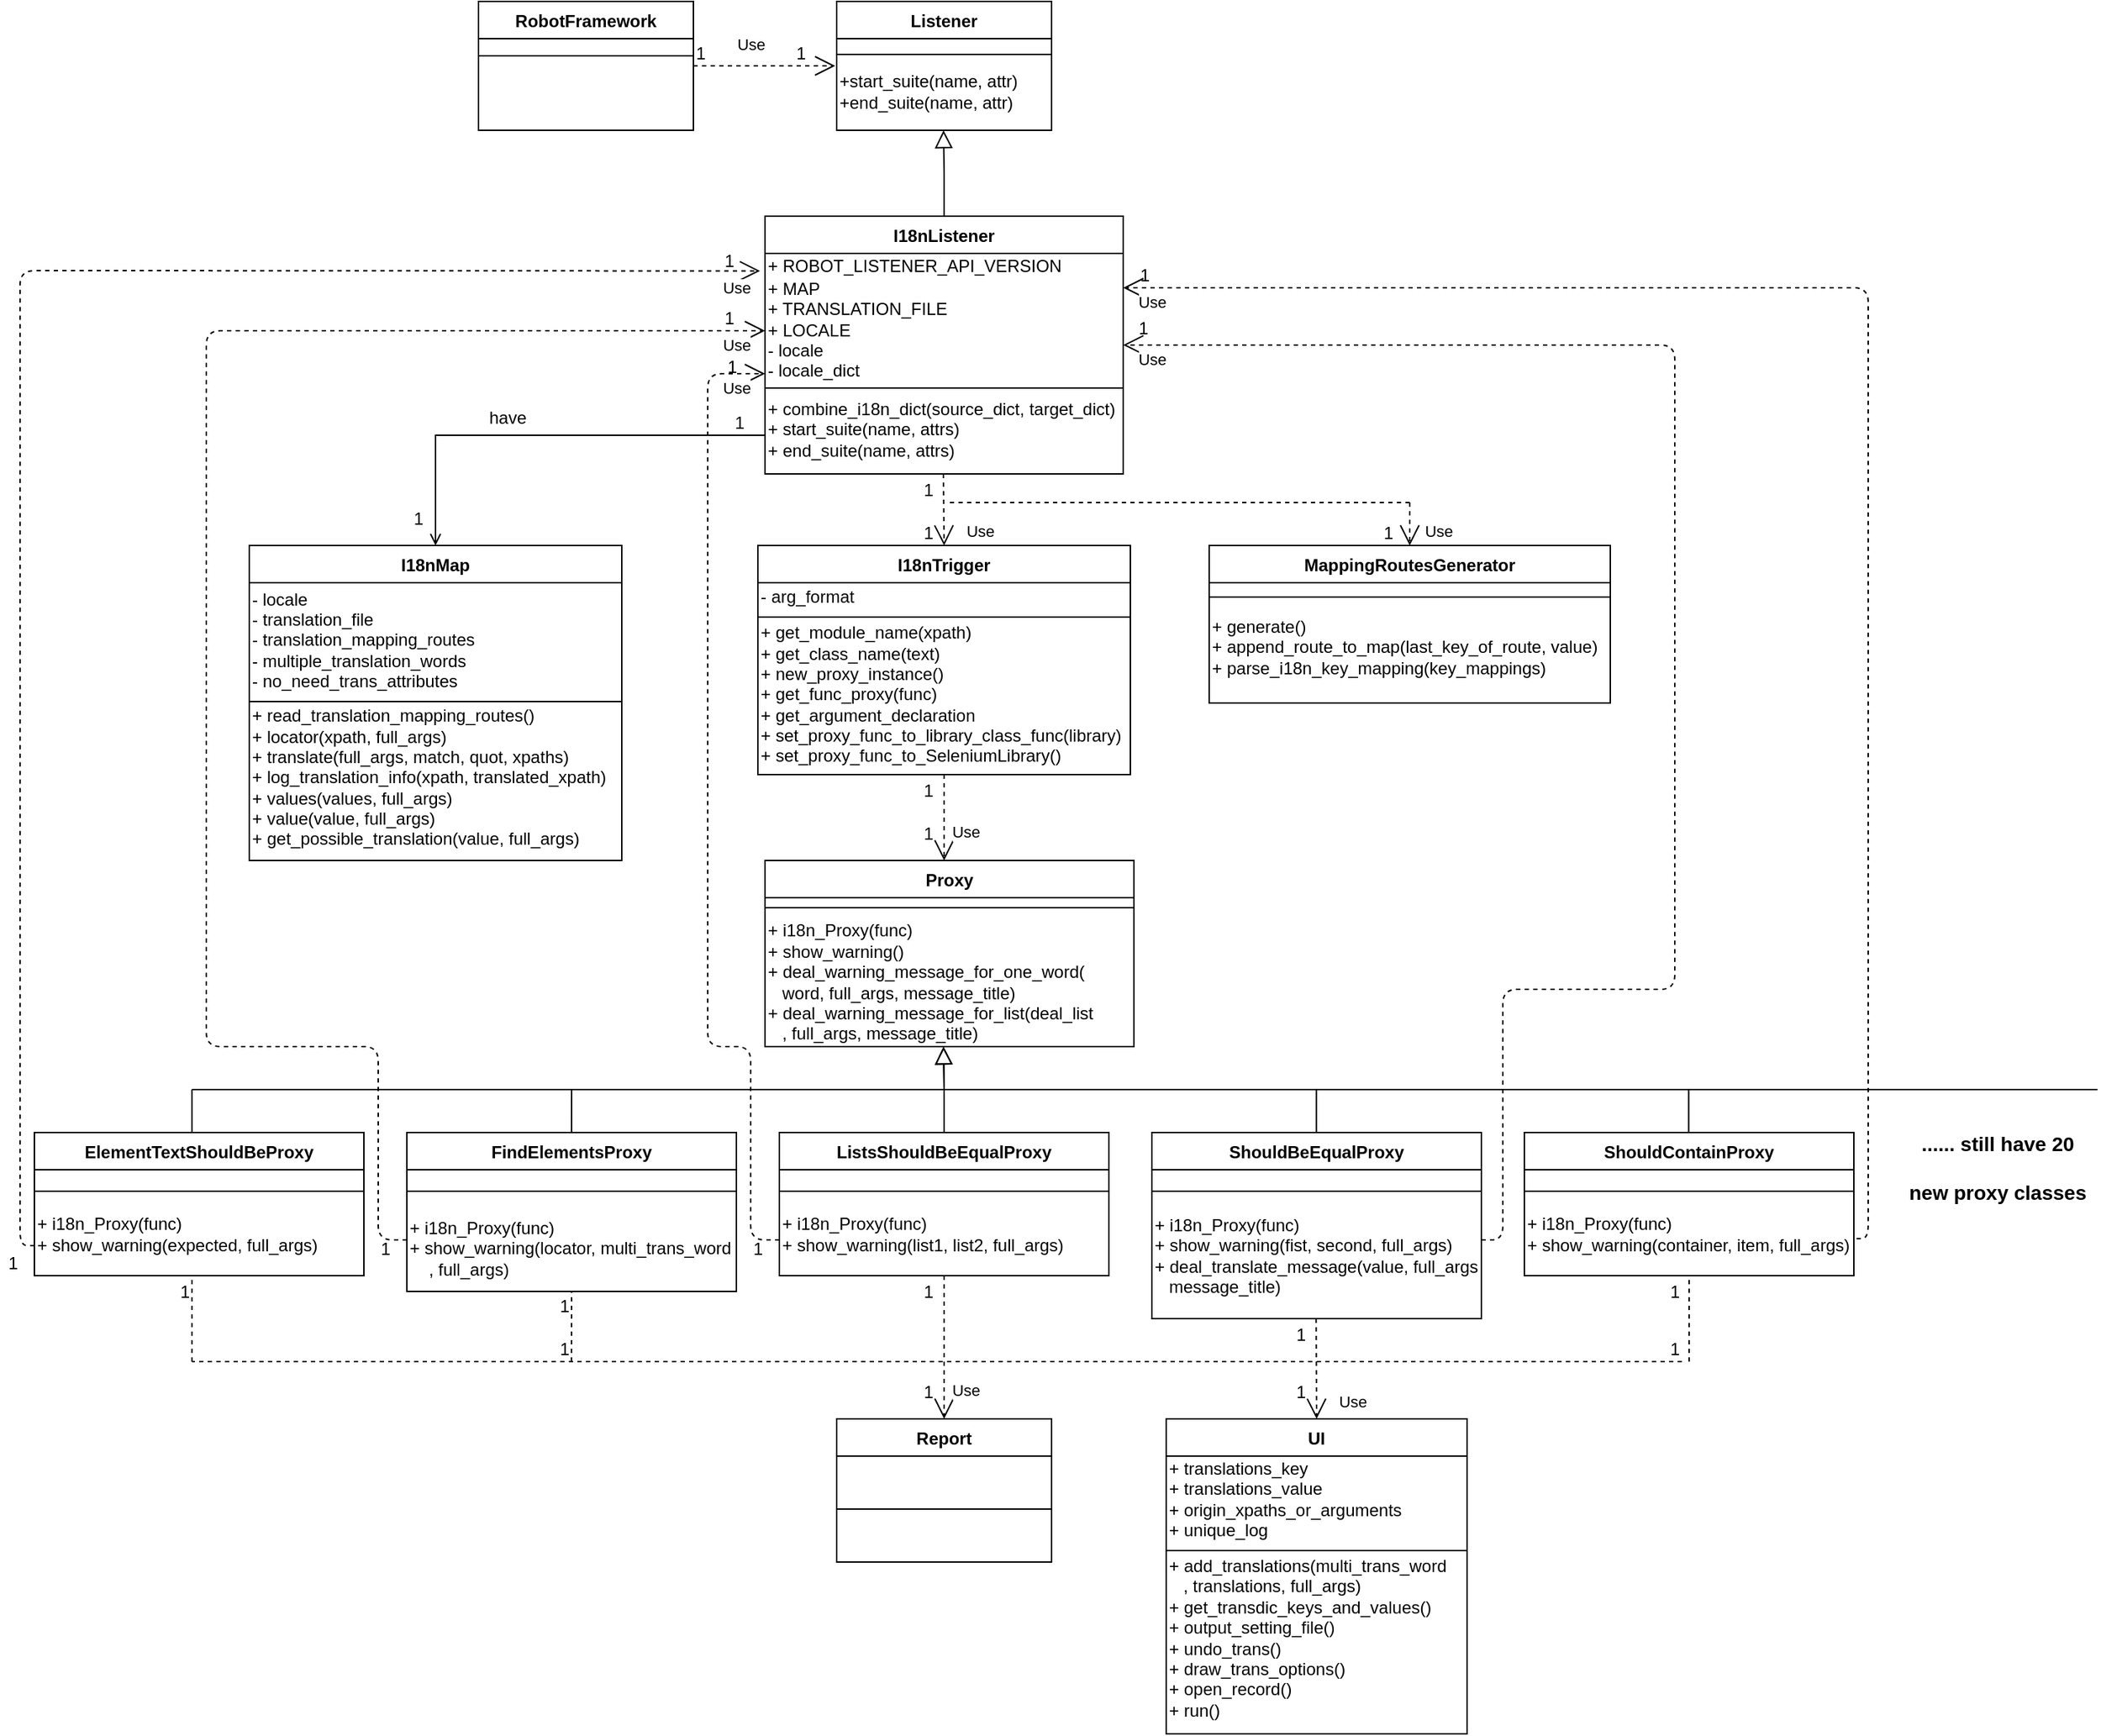 <mxfile version="14.7.3" type="device" pages="3"><diagram id="C5RBs43oDa-KdzZeNtuy" name="i18n class diagram"><mxGraphModel dx="3289" dy="866" grid="1" gridSize="10" guides="1" tooltips="1" connect="1" arrows="1" fold="1" page="1" pageScale="1" pageWidth="827" pageHeight="1169" math="0" shadow="0"><root><mxCell id="WIyWlLk6GJQsqaUBKTNV-0"/><mxCell id="WIyWlLk6GJQsqaUBKTNV-1" parent="WIyWlLk6GJQsqaUBKTNV-0"/><mxCell id="p5YZKiS6RbwMvjqxwJxX-15" value="I18nListener" style="swimlane;fontStyle=1;align=center;verticalAlign=top;childLayout=stackLayout;horizontal=1;startSize=26;horizontalStack=0;resizeParent=1;resizeLast=0;collapsible=1;marginBottom=0;rounded=0;shadow=0;strokeWidth=1;" parent="WIyWlLk6GJQsqaUBKTNV-1" vertex="1"><mxGeometry x="-430" y="460" width="250" height="180" as="geometry"><mxRectangle x="230" y="140" width="160" height="26" as="alternateBounds"/></mxGeometry></mxCell><mxCell id="e-1wvLQNL2dRGAAzQsqR-20" value="+ ROBOT_LISTENER_API_VERSION&lt;font color=&quot;#9cdcfe&quot; face=&quot;consolas, courier new, monospace&quot;&gt;&lt;span style=&quot;font-size: 14px ; background-color: rgb(30 , 30 , 30)&quot;&gt;&lt;br&gt;&lt;/span&gt;&lt;/font&gt;+ MAP&lt;br&gt;+ TRANSLATION_FILE&lt;br&gt;+ LOCALE&lt;br&gt;- locale&lt;br&gt;- locale_dict" style="text;html=1;align=left;verticalAlign=middle;resizable=0;points=[];autosize=1;strokeColor=none;" vertex="1" parent="p5YZKiS6RbwMvjqxwJxX-15"><mxGeometry y="26" width="250" height="90" as="geometry"/></mxCell><mxCell id="p5YZKiS6RbwMvjqxwJxX-16" value="" style="line;html=1;strokeWidth=1;align=left;verticalAlign=middle;spacingTop=-1;spacingLeft=3;spacingRight=3;rotatable=0;labelPosition=right;points=[];portConstraint=eastwest;" parent="p5YZKiS6RbwMvjqxwJxX-15" vertex="1"><mxGeometry y="116" width="250" height="8" as="geometry"/></mxCell><mxCell id="e-1wvLQNL2dRGAAzQsqR-18" value="+ combine_i18n_dict(source_dict, target_dict)&lt;br&gt;+ start_suite(name, attrs)&lt;br&gt;+ end_suite(name, attrs)" style="text;html=1;align=left;verticalAlign=middle;resizable=0;points=[];autosize=1;strokeColor=none;" vertex="1" parent="p5YZKiS6RbwMvjqxwJxX-15"><mxGeometry y="124" width="250" height="50" as="geometry"/></mxCell><mxCell id="e-1wvLQNL2dRGAAzQsqR-30" value="FindElementsProxy" style="swimlane;fontStyle=1;align=center;verticalAlign=top;childLayout=stackLayout;horizontal=1;startSize=26;horizontalStack=0;resizeParent=1;resizeLast=0;collapsible=1;marginBottom=0;rounded=0;shadow=0;strokeWidth=1;" vertex="1" parent="WIyWlLk6GJQsqaUBKTNV-1"><mxGeometry x="-680" y="1100" width="230" height="111" as="geometry"><mxRectangle x="230" y="140" width="160" height="26" as="alternateBounds"/></mxGeometry></mxCell><mxCell id="e-1wvLQNL2dRGAAzQsqR-31" value="" style="line;html=1;strokeWidth=1;align=left;verticalAlign=middle;spacingTop=-1;spacingLeft=3;spacingRight=3;rotatable=0;labelPosition=right;points=[];portConstraint=eastwest;" vertex="1" parent="e-1wvLQNL2dRGAAzQsqR-30"><mxGeometry y="26" width="230" height="30" as="geometry"/></mxCell><mxCell id="e-1wvLQNL2dRGAAzQsqR-32" value="+ i18n_Proxy(func)&lt;br&gt;+ show_warning(locator, multi_trans_word&lt;br&gt;&amp;nbsp; &amp;nbsp; , full_args)" style="text;html=1;align=left;verticalAlign=middle;resizable=0;points=[];autosize=1;strokeColor=none;" vertex="1" parent="e-1wvLQNL2dRGAAzQsqR-30"><mxGeometry y="56" width="230" height="50" as="geometry"/></mxCell><mxCell id="e-1wvLQNL2dRGAAzQsqR-36" value="ShouldBeEqualProxy" style="swimlane;fontStyle=1;align=center;verticalAlign=top;childLayout=stackLayout;horizontal=1;startSize=26;horizontalStack=0;resizeParent=1;resizeLast=0;collapsible=1;marginBottom=0;rounded=0;shadow=0;strokeWidth=1;" vertex="1" parent="WIyWlLk6GJQsqaUBKTNV-1"><mxGeometry x="-160" y="1100" width="230" height="130" as="geometry"><mxRectangle x="230" y="140" width="160" height="26" as="alternateBounds"/></mxGeometry></mxCell><mxCell id="e-1wvLQNL2dRGAAzQsqR-37" value="" style="line;html=1;strokeWidth=1;align=left;verticalAlign=middle;spacingTop=-1;spacingLeft=3;spacingRight=3;rotatable=0;labelPosition=right;points=[];portConstraint=eastwest;" vertex="1" parent="e-1wvLQNL2dRGAAzQsqR-36"><mxGeometry y="26" width="230" height="30" as="geometry"/></mxCell><mxCell id="e-1wvLQNL2dRGAAzQsqR-38" value="+ i18n_Proxy(func)&lt;br&gt;+ show_warning(fist, second, full_args)&lt;br&gt;+ deal_translate_message(value, full_args&lt;br&gt;&amp;nbsp; &amp;nbsp;message_title)" style="text;html=1;align=left;verticalAlign=middle;resizable=0;points=[];autosize=1;strokeColor=none;" vertex="1" parent="e-1wvLQNL2dRGAAzQsqR-36"><mxGeometry y="56" width="230" height="60" as="geometry"/></mxCell><mxCell id="zkfFHV4jXpPFQw0GAbJ--12" value="" style="endArrow=block;endSize=10;endFill=0;shadow=0;strokeWidth=1;rounded=0;edgeStyle=elbowEdgeStyle;elbow=vertical;" parent="WIyWlLk6GJQsqaUBKTNV-1" edge="1"><mxGeometry width="160" relative="1" as="geometry"><mxPoint x="-305" y="460" as="sourcePoint"/><mxPoint x="-305.42" y="400" as="targetPoint"/><Array as="points"><mxPoint x="-305" y="430"/></Array></mxGeometry></mxCell><mxCell id="p5YZKiS6RbwMvjqxwJxX-10" value="Listener" style="swimlane;fontStyle=1;align=center;verticalAlign=top;childLayout=stackLayout;horizontal=1;startSize=26;horizontalStack=0;resizeParent=1;resizeLast=0;collapsible=1;marginBottom=0;rounded=0;shadow=0;strokeWidth=1;" parent="WIyWlLk6GJQsqaUBKTNV-1" vertex="1"><mxGeometry x="-380" y="310" width="150" height="90" as="geometry"><mxRectangle x="230" y="140" width="160" height="26" as="alternateBounds"/></mxGeometry></mxCell><mxCell id="p5YZKiS6RbwMvjqxwJxX-11" value="" style="line;html=1;strokeWidth=1;align=left;verticalAlign=middle;spacingTop=-1;spacingLeft=3;spacingRight=3;rotatable=0;labelPosition=right;points=[];portConstraint=eastwest;" parent="p5YZKiS6RbwMvjqxwJxX-10" vertex="1"><mxGeometry y="26" width="150" height="22" as="geometry"/></mxCell><mxCell id="e-1wvLQNL2dRGAAzQsqR-21" value="+start_suite(name, attr)&lt;br&gt;+end_suite(name, attr)" style="text;html=1;align=left;verticalAlign=middle;resizable=0;points=[];autosize=1;strokeColor=none;" vertex="1" parent="p5YZKiS6RbwMvjqxwJxX-10"><mxGeometry y="48" width="150" height="30" as="geometry"/></mxCell><mxCell id="p5YZKiS6RbwMvjqxwJxX-17" value="I18nMap" style="swimlane;fontStyle=1;align=center;verticalAlign=top;childLayout=stackLayout;horizontal=1;startSize=26;horizontalStack=0;resizeParent=1;resizeLast=0;collapsible=1;marginBottom=0;rounded=0;shadow=0;strokeWidth=1;" parent="WIyWlLk6GJQsqaUBKTNV-1" vertex="1"><mxGeometry x="-790" y="690" width="260" height="220" as="geometry"><mxRectangle x="-610" y="660" width="160" height="26" as="alternateBounds"/></mxGeometry></mxCell><mxCell id="e-1wvLQNL2dRGAAzQsqR-22" value="- locale&lt;br&gt;- translation_file&lt;br&gt;- translation_mapping_routes&lt;br&gt;- multiple_translation_words&lt;br&gt;- no_need_trans_attributes" style="text;html=1;align=left;verticalAlign=middle;resizable=0;points=[];autosize=1;strokeColor=none;" vertex="1" parent="p5YZKiS6RbwMvjqxwJxX-17"><mxGeometry y="26" width="260" height="80" as="geometry"/></mxCell><mxCell id="p5YZKiS6RbwMvjqxwJxX-18" value="" style="line;html=1;strokeWidth=1;align=left;verticalAlign=middle;spacingTop=-1;spacingLeft=3;spacingRight=3;rotatable=0;labelPosition=right;points=[];portConstraint=eastwest;" parent="p5YZKiS6RbwMvjqxwJxX-17" vertex="1"><mxGeometry y="106" width="260" height="6" as="geometry"/></mxCell><mxCell id="e-1wvLQNL2dRGAAzQsqR-24" value="+ read_translation_mapping_routes()&lt;br&gt;+ locator(xpath, full_args)&lt;br&gt;+ translate(full_args, match, quot, xpaths)&lt;br&gt;+ log_translation_info(xpath, translated_xpath)&lt;br&gt;+ values(values, full_args)&lt;br&gt;+ value(value, full_args)&lt;br&gt;+ get_possible_translation(value, full_args)" style="text;html=1;align=left;verticalAlign=middle;resizable=0;points=[];autosize=1;strokeColor=none;" vertex="1" parent="p5YZKiS6RbwMvjqxwJxX-17"><mxGeometry y="112" width="260" height="100" as="geometry"/></mxCell><mxCell id="p5YZKiS6RbwMvjqxwJxX-19" value="MappingRoutesGenerator" style="swimlane;fontStyle=1;align=center;verticalAlign=top;childLayout=stackLayout;horizontal=1;startSize=26;horizontalStack=0;resizeParent=1;resizeLast=0;collapsible=1;marginBottom=0;rounded=0;shadow=0;strokeWidth=1;" parent="WIyWlLk6GJQsqaUBKTNV-1" vertex="1"><mxGeometry x="-120" y="690" width="280" height="110" as="geometry"><mxRectangle x="230" y="140" width="160" height="26" as="alternateBounds"/></mxGeometry></mxCell><mxCell id="p5YZKiS6RbwMvjqxwJxX-20" value="" style="line;html=1;strokeWidth=1;align=left;verticalAlign=middle;spacingTop=-1;spacingLeft=3;spacingRight=3;rotatable=0;labelPosition=right;points=[];portConstraint=eastwest;" parent="p5YZKiS6RbwMvjqxwJxX-19" vertex="1"><mxGeometry y="26" width="280" height="20" as="geometry"/></mxCell><mxCell id="e-1wvLQNL2dRGAAzQsqR-28" value="+ generate()&lt;br&gt;+ append_route_to_map(last_key_of_route, value)&lt;br&gt;+ parse_i18n_key_mapping(key_mappings)" style="text;html=1;align=left;verticalAlign=middle;resizable=0;points=[];autosize=1;strokeColor=none;" vertex="1" parent="p5YZKiS6RbwMvjqxwJxX-19"><mxGeometry y="46" width="280" height="50" as="geometry"/></mxCell><mxCell id="p5YZKiS6RbwMvjqxwJxX-21" value="I18nTrigger" style="swimlane;fontStyle=1;align=center;verticalAlign=top;childLayout=stackLayout;horizontal=1;startSize=26;horizontalStack=0;resizeParent=1;resizeLast=0;collapsible=1;marginBottom=0;rounded=0;shadow=0;strokeWidth=1;" parent="WIyWlLk6GJQsqaUBKTNV-1" vertex="1"><mxGeometry x="-435" y="690" width="260" height="160" as="geometry"><mxRectangle x="230" y="140" width="160" height="26" as="alternateBounds"/></mxGeometry></mxCell><mxCell id="e-1wvLQNL2dRGAAzQsqR-25" value="- arg_format" style="text;html=1;align=left;verticalAlign=middle;resizable=0;points=[];autosize=1;strokeColor=none;" vertex="1" parent="p5YZKiS6RbwMvjqxwJxX-21"><mxGeometry y="26" width="260" height="20" as="geometry"/></mxCell><mxCell id="p5YZKiS6RbwMvjqxwJxX-22" value="" style="line;html=1;strokeWidth=1;align=left;verticalAlign=middle;spacingTop=-1;spacingLeft=3;spacingRight=3;rotatable=0;labelPosition=right;points=[];portConstraint=eastwest;" parent="p5YZKiS6RbwMvjqxwJxX-21" vertex="1"><mxGeometry y="46" width="260" height="8" as="geometry"/></mxCell><mxCell id="e-1wvLQNL2dRGAAzQsqR-26" value="+ get_module_name(xpath)&lt;br&gt;+ get_class_name(text)&lt;br&gt;+ new_proxy_instance()&lt;br&gt;+ get_func_proxy(func)&lt;br&gt;+ get_argument_declaration&lt;br&gt;+ set_proxy_func_to_library_class_func(library)&lt;br&gt;+ set_proxy_func_to_SeleniumLibrary()" style="text;html=1;align=left;verticalAlign=middle;resizable=0;points=[];autosize=1;strokeColor=none;" vertex="1" parent="p5YZKiS6RbwMvjqxwJxX-21"><mxGeometry y="54" width="260" height="100" as="geometry"/></mxCell><mxCell id="p5YZKiS6RbwMvjqxwJxX-23" value="Proxy" style="swimlane;fontStyle=1;align=center;verticalAlign=top;childLayout=stackLayout;horizontal=1;startSize=26;horizontalStack=0;resizeParent=1;resizeLast=0;collapsible=1;marginBottom=0;rounded=0;shadow=0;strokeWidth=1;" parent="WIyWlLk6GJQsqaUBKTNV-1" vertex="1"><mxGeometry x="-430" y="910" width="257.5" height="130" as="geometry"><mxRectangle x="230" y="140" width="160" height="26" as="alternateBounds"/></mxGeometry></mxCell><mxCell id="p5YZKiS6RbwMvjqxwJxX-24" value="" style="line;html=1;strokeWidth=1;align=left;verticalAlign=middle;spacingTop=-1;spacingLeft=3;spacingRight=3;rotatable=0;labelPosition=right;points=[];portConstraint=eastwest;" parent="p5YZKiS6RbwMvjqxwJxX-23" vertex="1"><mxGeometry y="26" width="257.5" height="14" as="geometry"/></mxCell><mxCell id="e-1wvLQNL2dRGAAzQsqR-27" value="+ i18n_Proxy(func)&lt;br&gt;+ show_warning()&lt;br&gt;+ deal_warning_message_for_one_word(&lt;br&gt;&amp;nbsp; &amp;nbsp;word, full_args, message_title)&lt;br&gt;+ deal_warning_message_for_list(deal_list&lt;br&gt;&amp;nbsp; &amp;nbsp;, full_args, message_title)" style="text;html=1;align=left;verticalAlign=middle;resizable=0;points=[];autosize=1;strokeColor=none;" vertex="1" parent="p5YZKiS6RbwMvjqxwJxX-23"><mxGeometry y="40" width="257.5" height="90" as="geometry"/></mxCell><mxCell id="p5YZKiS6RbwMvjqxwJxX-26" value="" style="endArrow=block;endSize=10;endFill=0;shadow=0;strokeWidth=1;rounded=0;edgeStyle=elbowEdgeStyle;elbow=vertical;" parent="WIyWlLk6GJQsqaUBKTNV-1" edge="1"><mxGeometry width="160" relative="1" as="geometry"><mxPoint x="-305" y="1100" as="sourcePoint"/><mxPoint x="-305.42" y="1040" as="targetPoint"/><Array as="points"><mxPoint x="-305" y="1070"/></Array></mxGeometry></mxCell><mxCell id="p5YZKiS6RbwMvjqxwJxX-29" value="" style="endArrow=block;endSize=10;endFill=0;shadow=0;strokeWidth=1;rounded=0;edgeStyle=elbowEdgeStyle;elbow=vertical;" parent="WIyWlLk6GJQsqaUBKTNV-1" edge="1"><mxGeometry width="160" relative="1" as="geometry"><mxPoint x="-305.0" y="1100" as="sourcePoint"/><mxPoint x="-305.42" y="1040" as="targetPoint"/><Array as="points"><mxPoint x="-305" y="1070"/></Array></mxGeometry></mxCell><mxCell id="p5YZKiS6RbwMvjqxwJxX-31" value="" style="endArrow=none;html=1;" parent="WIyWlLk6GJQsqaUBKTNV-1" edge="1"><mxGeometry width="50" height="50" relative="1" as="geometry"><mxPoint x="-830" y="1070" as="sourcePoint"/><mxPoint x="500" y="1070" as="targetPoint"/></mxGeometry></mxCell><mxCell id="p5YZKiS6RbwMvjqxwJxX-32" value="" style="endArrow=none;html=1;" parent="WIyWlLk6GJQsqaUBKTNV-1" edge="1"><mxGeometry width="50" height="50" relative="1" as="geometry"><mxPoint x="-830" y="1100" as="sourcePoint"/><mxPoint x="-830" y="1070" as="targetPoint"/><Array as="points"/></mxGeometry></mxCell><mxCell id="p5YZKiS6RbwMvjqxwJxX-34" value="" style="endArrow=none;html=1;" parent="WIyWlLk6GJQsqaUBKTNV-1" edge="1"><mxGeometry width="50" height="50" relative="1" as="geometry"><mxPoint x="-45.17" y="1100" as="sourcePoint"/><mxPoint x="-45.17" y="1070" as="targetPoint"/><Array as="points"/></mxGeometry></mxCell><mxCell id="p5YZKiS6RbwMvjqxwJxX-35" value="" style="endArrow=none;html=1;" parent="WIyWlLk6GJQsqaUBKTNV-1" edge="1"><mxGeometry width="50" height="50" relative="1" as="geometry"><mxPoint x="-565.07" y="1100" as="sourcePoint"/><mxPoint x="-565" y="1070" as="targetPoint"/><Array as="points"/></mxGeometry></mxCell><mxCell id="p5YZKiS6RbwMvjqxwJxX-41" value="ElementTextShouldBeProxy" style="swimlane;fontStyle=1;align=center;verticalAlign=top;childLayout=stackLayout;horizontal=1;startSize=26;horizontalStack=0;resizeParent=1;resizeLast=0;collapsible=1;marginBottom=0;rounded=0;shadow=0;strokeWidth=1;" parent="WIyWlLk6GJQsqaUBKTNV-1" vertex="1"><mxGeometry x="-940" y="1100" width="230" height="100" as="geometry"><mxRectangle x="230" y="140" width="160" height="26" as="alternateBounds"/></mxGeometry></mxCell><mxCell id="p5YZKiS6RbwMvjqxwJxX-42" value="" style="line;html=1;strokeWidth=1;align=left;verticalAlign=middle;spacingTop=-1;spacingLeft=3;spacingRight=3;rotatable=0;labelPosition=right;points=[];portConstraint=eastwest;" parent="p5YZKiS6RbwMvjqxwJxX-41" vertex="1"><mxGeometry y="26" width="230" height="30" as="geometry"/></mxCell><mxCell id="e-1wvLQNL2dRGAAzQsqR-29" value="+ i18n_Proxy(func)&lt;br&gt;+ show_warning(expected, full_args)" style="text;html=1;align=left;verticalAlign=middle;resizable=0;points=[];autosize=1;strokeColor=none;" vertex="1" parent="p5YZKiS6RbwMvjqxwJxX-41"><mxGeometry y="56" width="230" height="30" as="geometry"/></mxCell><mxCell id="p5YZKiS6RbwMvjqxwJxX-49" value="&lt;b&gt;&lt;font style=&quot;font-size: 14px&quot;&gt;...... still have 20 &lt;br&gt;&lt;br&gt;new proxy classes&lt;/font&gt;&lt;/b&gt;" style="text;html=1;align=center;verticalAlign=middle;resizable=0;points=[];autosize=1;strokeColor=none;" parent="WIyWlLk6GJQsqaUBKTNV-1" vertex="1"><mxGeometry x="360" y="1100" width="140" height="50" as="geometry"/></mxCell><mxCell id="p5YZKiS6RbwMvjqxwJxX-50" value="Report" style="swimlane;fontStyle=1;align=center;verticalAlign=top;childLayout=stackLayout;horizontal=1;startSize=26;horizontalStack=0;resizeParent=1;resizeLast=0;collapsible=1;marginBottom=0;rounded=0;shadow=0;strokeWidth=1;" parent="WIyWlLk6GJQsqaUBKTNV-1" vertex="1"><mxGeometry x="-380" y="1300" width="150" height="100" as="geometry"><mxRectangle x="230" y="140" width="160" height="26" as="alternateBounds"/></mxGeometry></mxCell><mxCell id="p5YZKiS6RbwMvjqxwJxX-51" value="" style="line;html=1;strokeWidth=1;align=left;verticalAlign=middle;spacingTop=-1;spacingLeft=3;spacingRight=3;rotatable=0;labelPosition=right;points=[];portConstraint=eastwest;" parent="p5YZKiS6RbwMvjqxwJxX-50" vertex="1"><mxGeometry y="26" width="150" height="74" as="geometry"/></mxCell><mxCell id="p5YZKiS6RbwMvjqxwJxX-52" value="UI" style="swimlane;fontStyle=1;align=center;verticalAlign=top;childLayout=stackLayout;horizontal=1;startSize=26;horizontalStack=0;resizeParent=1;resizeLast=0;collapsible=1;marginBottom=0;rounded=0;shadow=0;strokeWidth=1;" parent="WIyWlLk6GJQsqaUBKTNV-1" vertex="1"><mxGeometry x="-150" y="1300" width="210" height="220" as="geometry"><mxRectangle x="-200" y="1140" width="160" height="26" as="alternateBounds"/></mxGeometry></mxCell><mxCell id="e-1wvLQNL2dRGAAzQsqR-42" value="+ translations_key&lt;br&gt;+ translations_value&lt;br&gt;+ origin_xpaths_or_arguments&lt;br&gt;+ unique_log" style="text;html=1;align=left;verticalAlign=middle;resizable=0;points=[];autosize=1;strokeColor=none;" vertex="1" parent="p5YZKiS6RbwMvjqxwJxX-52"><mxGeometry y="26" width="210" height="60" as="geometry"/></mxCell><mxCell id="p5YZKiS6RbwMvjqxwJxX-53" value="" style="line;html=1;strokeWidth=1;align=left;verticalAlign=middle;spacingTop=-1;spacingLeft=3;spacingRight=3;rotatable=0;labelPosition=right;points=[];portConstraint=eastwest;" parent="p5YZKiS6RbwMvjqxwJxX-52" vertex="1"><mxGeometry y="86" width="210" height="12" as="geometry"/></mxCell><mxCell id="e-1wvLQNL2dRGAAzQsqR-43" value="+ add_translations(multi_trans_word&lt;br&gt;&amp;nbsp; &amp;nbsp;, translations, full_args)&amp;nbsp;&lt;br&gt;+ get_transdic_keys_and_values()&lt;br&gt;+ output_setting_file()&lt;br&gt;+ undo_trans()&lt;br&gt;+ draw_trans_options()&lt;br&gt;+ open_record()&lt;br&gt;+ run()" style="text;html=1;align=left;verticalAlign=middle;resizable=0;points=[];autosize=1;strokeColor=none;" vertex="1" parent="p5YZKiS6RbwMvjqxwJxX-52"><mxGeometry y="98" width="210" height="110" as="geometry"/></mxCell><mxCell id="p5YZKiS6RbwMvjqxwJxX-55" value="" style="endArrow=none;dashed=1;html=1;" parent="WIyWlLk6GJQsqaUBKTNV-1" edge="1"><mxGeometry width="50" height="50" relative="1" as="geometry"><mxPoint x="210" y="1260" as="sourcePoint"/><mxPoint x="-830" y="1260" as="targetPoint"/></mxGeometry></mxCell><mxCell id="p5YZKiS6RbwMvjqxwJxX-56" value="Use" style="endArrow=open;endSize=12;dashed=1;html=1;exitX=0.5;exitY=1;exitDx=0;exitDy=0;" parent="WIyWlLk6GJQsqaUBKTNV-1" edge="1" source="e-1wvLQNL2dRGAAzQsqR-33"><mxGeometry x="0.6" y="15" width="160" relative="1" as="geometry"><mxPoint x="-305.29" y="1230" as="sourcePoint"/><mxPoint x="-305" y="1300" as="targetPoint"/><mxPoint as="offset"/></mxGeometry></mxCell><mxCell id="p5YZKiS6RbwMvjqxwJxX-58" value="" style="endArrow=none;dashed=1;html=1;entryX=0.5;entryY=1;entryDx=0;entryDy=0;" parent="WIyWlLk6GJQsqaUBKTNV-1" edge="1" target="e-1wvLQNL2dRGAAzQsqR-30"><mxGeometry width="50" height="50" relative="1" as="geometry"><mxPoint x="-565.13" y="1260" as="sourcePoint"/><mxPoint x="-565" y="1220" as="targetPoint"/></mxGeometry></mxCell><mxCell id="p5YZKiS6RbwMvjqxwJxX-59" value="" style="endArrow=none;dashed=1;html=1;" parent="WIyWlLk6GJQsqaUBKTNV-1" edge="1"><mxGeometry width="50" height="50" relative="1" as="geometry"><mxPoint x="-830" y="1260" as="sourcePoint"/><mxPoint x="-830" y="1200" as="targetPoint"/></mxGeometry></mxCell><mxCell id="p5YZKiS6RbwMvjqxwJxX-60" value="" style="endArrow=none;dashed=1;html=1;entryX=0.5;entryY=1;entryDx=0;entryDy=0;" parent="WIyWlLk6GJQsqaUBKTNV-1" edge="1" target="e-1wvLQNL2dRGAAzQsqR-39"><mxGeometry width="50" height="50" relative="1" as="geometry"><mxPoint x="215" y="1260" as="sourcePoint"/><mxPoint x="214.5" y="1235" as="targetPoint"/></mxGeometry></mxCell><mxCell id="p5YZKiS6RbwMvjqxwJxX-61" value="Use" style="endArrow=open;endSize=12;dashed=1;html=1;" parent="WIyWlLk6GJQsqaUBKTNV-1" edge="1"><mxGeometry x="0.671" y="25" width="160" relative="1" as="geometry"><mxPoint x="-45.34" y="1230" as="sourcePoint"/><mxPoint x="-45" y="1300" as="targetPoint"/><mxPoint as="offset"/></mxGeometry></mxCell><mxCell id="p5YZKiS6RbwMvjqxwJxX-63" value="Use" style="endArrow=open;endSize=12;dashed=1;html=1;" parent="WIyWlLk6GJQsqaUBKTNV-1" edge="1"><mxGeometry x="0.61" y="25" width="160" relative="1" as="geometry"><mxPoint x="-305.5" y="640" as="sourcePoint"/><mxPoint x="-305" y="690" as="targetPoint"/><mxPoint as="offset"/></mxGeometry></mxCell><mxCell id="p5YZKiS6RbwMvjqxwJxX-65" value="" style="endArrow=none;dashed=1;html=1;" parent="WIyWlLk6GJQsqaUBKTNV-1" edge="1"><mxGeometry width="50" height="50" relative="1" as="geometry"><mxPoint x="-301" y="660" as="sourcePoint"/><mxPoint x="20" y="660" as="targetPoint"/></mxGeometry></mxCell><mxCell id="p5YZKiS6RbwMvjqxwJxX-67" value="Use" style="endArrow=open;endSize=12;dashed=1;html=1;" parent="WIyWlLk6GJQsqaUBKTNV-1" edge="1"><mxGeometry x="0.333" y="20" width="160" relative="1" as="geometry"><mxPoint x="20" y="660" as="sourcePoint"/><mxPoint x="20" y="690" as="targetPoint"/><mxPoint as="offset"/></mxGeometry></mxCell><mxCell id="p5YZKiS6RbwMvjqxwJxX-68" value="" style="endArrow=open;shadow=0;strokeWidth=1;rounded=0;endFill=1;edgeStyle=elbowEdgeStyle;elbow=vertical;" parent="WIyWlLk6GJQsqaUBKTNV-1" edge="1"><mxGeometry x="0.5" y="41" relative="1" as="geometry"><mxPoint x="-430" y="613" as="sourcePoint"/><mxPoint x="-660" y="690" as="targetPoint"/><mxPoint x="-40" y="32" as="offset"/><Array as="points"><mxPoint x="-600" y="613"/></Array></mxGeometry></mxCell><mxCell id="p5YZKiS6RbwMvjqxwJxX-69" value="1" style="resizable=0;align=left;verticalAlign=bottom;labelBackgroundColor=none;fontSize=12;" parent="p5YZKiS6RbwMvjqxwJxX-68" connectable="0" vertex="1"><mxGeometry x="-1" relative="1" as="geometry"><mxPoint x="-23" as="offset"/></mxGeometry></mxCell><mxCell id="p5YZKiS6RbwMvjqxwJxX-70" value="1" style="resizable=0;align=right;verticalAlign=bottom;labelBackgroundColor=none;fontSize=12;" parent="p5YZKiS6RbwMvjqxwJxX-68" connectable="0" vertex="1"><mxGeometry x="1" relative="1" as="geometry"><mxPoint x="-7" y="-10" as="offset"/></mxGeometry></mxCell><mxCell id="p5YZKiS6RbwMvjqxwJxX-71" value="have" style="text;html=1;resizable=0;points=[];;align=center;verticalAlign=middle;labelBackgroundColor=none;rounded=0;shadow=0;strokeWidth=1;fontSize=12;" parent="p5YZKiS6RbwMvjqxwJxX-68" vertex="1" connectable="0"><mxGeometry x="0.5" y="49" relative="1" as="geometry"><mxPoint x="1" y="-13" as="offset"/></mxGeometry></mxCell><mxCell id="p5YZKiS6RbwMvjqxwJxX-72" value="Use" style="endArrow=open;endSize=12;dashed=1;html=1;entryX=-0.014;entryY=0.136;entryDx=0;entryDy=0;entryPerimeter=0;" parent="WIyWlLk6GJQsqaUBKTNV-1" target="e-1wvLQNL2dRGAAzQsqR-20" edge="1"><mxGeometry x="0.973" y="-12" width="160" relative="1" as="geometry"><mxPoint x="-940" y="1179" as="sourcePoint"/><mxPoint x="-430" y="500" as="targetPoint"/><mxPoint as="offset"/><Array as="points"><mxPoint x="-950" y="1179"/><mxPoint x="-950" y="498"/></Array></mxGeometry></mxCell><mxCell id="p5YZKiS6RbwMvjqxwJxX-74" value="Use" style="endArrow=open;endSize=12;dashed=1;html=1;" parent="WIyWlLk6GJQsqaUBKTNV-1" edge="1"><mxGeometry x="0.966" y="-10" width="160" relative="1" as="geometry"><mxPoint x="-680" y="1175" as="sourcePoint"/><mxPoint x="-430" y="540" as="targetPoint"/><mxPoint as="offset"/><Array as="points"><mxPoint x="-700" y="1175"/><mxPoint x="-700" y="1040"/><mxPoint x="-820" y="1040"/><mxPoint x="-820" y="540"/></Array></mxGeometry></mxCell><mxCell id="p5YZKiS6RbwMvjqxwJxX-75" value="Use" style="endArrow=open;endSize=12;dashed=1;html=1;" parent="WIyWlLk6GJQsqaUBKTNV-1" edge="1"><mxGeometry x="0.943" y="-10" width="160" relative="1" as="geometry"><mxPoint x="-420" y="1175" as="sourcePoint"/><mxPoint x="-430" y="570" as="targetPoint"/><mxPoint as="offset"/><Array as="points"><mxPoint x="-440" y="1175"/><mxPoint x="-440" y="1040"/><mxPoint x="-470" y="1040"/><mxPoint x="-470" y="570"/></Array></mxGeometry></mxCell><mxCell id="p5YZKiS6RbwMvjqxwJxX-76" value="Use" style="endArrow=open;endSize=12;dashed=1;html=1;exitX=1.008;exitY=0.605;exitDx=0;exitDy=0;exitPerimeter=0;" parent="WIyWlLk6GJQsqaUBKTNV-1" source="e-1wvLQNL2dRGAAzQsqR-41" edge="1"><mxGeometry x="0.966" y="10" width="160" relative="1" as="geometry"><mxPoint x="330" y="1169" as="sourcePoint"/><mxPoint x="-180" y="510" as="targetPoint"/><mxPoint as="offset"/><Array as="points"><mxPoint x="340" y="1174"/><mxPoint x="340" y="1044"/><mxPoint x="340" y="510"/></Array></mxGeometry></mxCell><mxCell id="p5YZKiS6RbwMvjqxwJxX-77" value="Use" style="endArrow=open;endSize=12;dashed=1;html=1;entryX=1;entryY=0.711;entryDx=0;entryDy=0;exitX=1;exitY=0.317;exitDx=0;exitDy=0;exitPerimeter=0;entryPerimeter=0;" parent="WIyWlLk6GJQsqaUBKTNV-1" source="e-1wvLQNL2dRGAAzQsqR-38" edge="1" target="e-1wvLQNL2dRGAAzQsqR-20"><mxGeometry x="0.965" y="10" width="160" relative="1" as="geometry"><mxPoint x="75" y="1175" as="sourcePoint"/><mxPoint x="-100" y="640.0" as="targetPoint"/><mxPoint as="offset"/><Array as="points"><mxPoint x="85" y="1175"/><mxPoint x="85" y="1000"/><mxPoint x="205" y="1000"/><mxPoint x="205" y="550"/></Array></mxGeometry></mxCell><mxCell id="BSAU2w-JB6GcjMkrKyls-3" value="1" style="resizable=0;align=right;verticalAlign=bottom;labelBackgroundColor=none;fontSize=12;" parent="WIyWlLk6GJQsqaUBKTNV-1" connectable="0" vertex="1"><mxGeometry x="-450" y="560" as="geometry"><mxPoint x="2" y="14" as="offset"/></mxGeometry></mxCell><mxCell id="BSAU2w-JB6GcjMkrKyls-4" value="1" style="resizable=0;align=right;verticalAlign=bottom;labelBackgroundColor=none;fontSize=12;" parent="WIyWlLk6GJQsqaUBKTNV-1" connectable="0" vertex="1"><mxGeometry x="-450" y="540" as="geometry"/></mxCell><mxCell id="BSAU2w-JB6GcjMkrKyls-5" value="1" style="resizable=0;align=right;verticalAlign=bottom;labelBackgroundColor=none;fontSize=12;" parent="WIyWlLk6GJQsqaUBKTNV-1" connectable="0" vertex="1"><mxGeometry x="-450" y="500" as="geometry"/></mxCell><mxCell id="BSAU2w-JB6GcjMkrKyls-6" value="1" style="resizable=0;align=right;verticalAlign=bottom;labelBackgroundColor=none;fontSize=12;" parent="WIyWlLk6GJQsqaUBKTNV-1" connectable="0" vertex="1"><mxGeometry x="-950" y="1200" as="geometry"/></mxCell><mxCell id="BSAU2w-JB6GcjMkrKyls-7" value="1" style="resizable=0;align=right;verticalAlign=bottom;labelBackgroundColor=none;fontSize=12;" parent="WIyWlLk6GJQsqaUBKTNV-1" connectable="0" vertex="1"><mxGeometry x="-160" y="550" as="geometry"><mxPoint x="-1" y="-3" as="offset"/></mxGeometry></mxCell><mxCell id="BSAU2w-JB6GcjMkrKyls-8" value="1" style="resizable=0;align=right;verticalAlign=bottom;labelBackgroundColor=none;fontSize=12;" parent="WIyWlLk6GJQsqaUBKTNV-1" connectable="0" vertex="1"><mxGeometry x="-160" y="510" as="geometry"/></mxCell><mxCell id="BSAU2w-JB6GcjMkrKyls-9" value="1" style="resizable=0;align=right;verticalAlign=bottom;labelBackgroundColor=none;fontSize=12;" parent="WIyWlLk6GJQsqaUBKTNV-1" connectable="0" vertex="1"><mxGeometry x="-690" y="1190" as="geometry"/></mxCell><mxCell id="BSAU2w-JB6GcjMkrKyls-11" value="1" style="resizable=0;align=right;verticalAlign=bottom;labelBackgroundColor=none;fontSize=12;" parent="WIyWlLk6GJQsqaUBKTNV-1" connectable="0" vertex="1"><mxGeometry x="-51" y="690" as="geometry"><mxPoint x="61" as="offset"/></mxGeometry></mxCell><mxCell id="BSAU2w-JB6GcjMkrKyls-12" value="1" style="resizable=0;align=right;verticalAlign=bottom;labelBackgroundColor=none;fontSize=12;" parent="WIyWlLk6GJQsqaUBKTNV-1" connectable="0" vertex="1"><mxGeometry x="-311" y="690" as="geometry"/></mxCell><mxCell id="BSAU2w-JB6GcjMkrKyls-13" value="1" style="resizable=0;align=right;verticalAlign=bottom;labelBackgroundColor=none;fontSize=12;" parent="WIyWlLk6GJQsqaUBKTNV-1" connectable="0" vertex="1"><mxGeometry x="-311" y="660" as="geometry"/></mxCell><mxCell id="BSAU2w-JB6GcjMkrKyls-15" value="1" style="resizable=0;align=right;verticalAlign=bottom;labelBackgroundColor=none;fontSize=12;" parent="WIyWlLk6GJQsqaUBKTNV-1" connectable="0" vertex="1"><mxGeometry x="-565" y="1260" as="geometry"/></mxCell><mxCell id="BSAU2w-JB6GcjMkrKyls-18" value="1" style="resizable=0;align=right;verticalAlign=bottom;labelBackgroundColor=none;fontSize=12;" parent="WIyWlLk6GJQsqaUBKTNV-1" connectable="0" vertex="1"><mxGeometry x="-311" y="1290" as="geometry"/></mxCell><mxCell id="BSAU2w-JB6GcjMkrKyls-19" value="1" style="resizable=0;align=right;verticalAlign=bottom;labelBackgroundColor=none;fontSize=12;" parent="WIyWlLk6GJQsqaUBKTNV-1" connectable="0" vertex="1"><mxGeometry x="-311" y="1220" as="geometry"/></mxCell><mxCell id="BSAU2w-JB6GcjMkrKyls-20" value="1" style="resizable=0;align=right;verticalAlign=bottom;labelBackgroundColor=none;fontSize=12;" parent="WIyWlLk6GJQsqaUBKTNV-1" connectable="0" vertex="1"><mxGeometry x="-51" y="1290" as="geometry"/></mxCell><mxCell id="BSAU2w-JB6GcjMkrKyls-21" value="1" style="resizable=0;align=right;verticalAlign=bottom;labelBackgroundColor=none;fontSize=12;" parent="WIyWlLk6GJQsqaUBKTNV-1" connectable="0" vertex="1"><mxGeometry x="-430" y="1190" as="geometry"/></mxCell><mxCell id="BSAU2w-JB6GcjMkrKyls-22" value="1" style="resizable=0;align=right;verticalAlign=bottom;labelBackgroundColor=none;fontSize=12;" parent="WIyWlLk6GJQsqaUBKTNV-1" connectable="0" vertex="1"><mxGeometry x="-51" y="1250" as="geometry"/></mxCell><mxCell id="BSAU2w-JB6GcjMkrKyls-23" value="1" style="resizable=0;align=right;verticalAlign=bottom;labelBackgroundColor=none;fontSize=12;" parent="WIyWlLk6GJQsqaUBKTNV-1" connectable="0" vertex="1"><mxGeometry x="-830" y="1220" as="geometry"/></mxCell><mxCell id="BSAU2w-JB6GcjMkrKyls-24" value="1" style="resizable=0;align=right;verticalAlign=bottom;labelBackgroundColor=none;fontSize=12;" parent="WIyWlLk6GJQsqaUBKTNV-1" connectable="0" vertex="1"><mxGeometry x="-565" y="1230" as="geometry"/></mxCell><mxCell id="BSAU2w-JB6GcjMkrKyls-25" value="1" style="resizable=0;align=right;verticalAlign=bottom;labelBackgroundColor=none;fontSize=12;" parent="WIyWlLk6GJQsqaUBKTNV-1" connectable="0" vertex="1"><mxGeometry x="210" y="1220" as="geometry"/></mxCell><mxCell id="BSAU2w-JB6GcjMkrKyls-27" value="1" style="resizable=0;align=right;verticalAlign=bottom;labelBackgroundColor=none;fontSize=12;" parent="WIyWlLk6GJQsqaUBKTNV-1" connectable="0" vertex="1"><mxGeometry x="210" y="1260" as="geometry"/></mxCell><mxCell id="p5YZKiS6RbwMvjqxwJxX-4" value="RobotFramework" style="swimlane;fontStyle=1;align=center;verticalAlign=top;childLayout=stackLayout;horizontal=1;startSize=26;horizontalStack=0;resizeParent=1;resizeLast=0;collapsible=1;marginBottom=0;rounded=0;shadow=0;strokeWidth=1;" parent="WIyWlLk6GJQsqaUBKTNV-1" vertex="1"><mxGeometry x="-630" y="310" width="150" height="90" as="geometry"><mxRectangle x="230" y="140" width="160" height="26" as="alternateBounds"/></mxGeometry></mxCell><mxCell id="9Kbvm6vqPCJCjIGp_KZA-3" value="" style="line;html=1;strokeWidth=1;align=left;verticalAlign=middle;spacingTop=-1;spacingLeft=3;spacingRight=3;rotatable=0;labelPosition=right;points=[];portConstraint=eastwest;" vertex="1" parent="p5YZKiS6RbwMvjqxwJxX-4"><mxGeometry y="26" width="150" height="24" as="geometry"/></mxCell><mxCell id="p5YZKiS6RbwMvjqxwJxX-12" value="Use" style="endArrow=open;endSize=12;dashed=1;html=1;exitX=1;exitY=0.5;exitDx=0;exitDy=0;" parent="WIyWlLk6GJQsqaUBKTNV-1" source="p5YZKiS6RbwMvjqxwJxX-4" edge="1"><mxGeometry width="160" as="geometry"><mxPoint x="-470" y="482" as="sourcePoint"/><mxPoint x="-381" y="355" as="targetPoint"/><mxPoint x="-10" y="-15" as="offset"/></mxGeometry></mxCell><mxCell id="e-1wvLQNL2dRGAAzQsqR-15" value="1" style="resizable=0;align=right;verticalAlign=bottom;labelBackgroundColor=none;fontSize=12;" connectable="0" vertex="1" parent="WIyWlLk6GJQsqaUBKTNV-1"><mxGeometry x="-400" y="355" as="geometry"/></mxCell><mxCell id="e-1wvLQNL2dRGAAzQsqR-16" value="1" style="resizable=0;align=right;verticalAlign=bottom;labelBackgroundColor=none;fontSize=12;" connectable="0" vertex="1" parent="WIyWlLk6GJQsqaUBKTNV-1"><mxGeometry x="-470" y="355" as="geometry"/></mxCell><mxCell id="e-1wvLQNL2dRGAAzQsqR-33" value="ListsShouldBeEqualProxy" style="swimlane;fontStyle=1;align=center;verticalAlign=top;childLayout=stackLayout;horizontal=1;startSize=26;horizontalStack=0;resizeParent=1;resizeLast=0;collapsible=1;marginBottom=0;rounded=0;shadow=0;strokeWidth=1;" vertex="1" parent="WIyWlLk6GJQsqaUBKTNV-1"><mxGeometry x="-420" y="1100" width="230" height="100" as="geometry"><mxRectangle x="230" y="140" width="160" height="26" as="alternateBounds"/></mxGeometry></mxCell><mxCell id="e-1wvLQNL2dRGAAzQsqR-34" value="" style="line;html=1;strokeWidth=1;align=left;verticalAlign=middle;spacingTop=-1;spacingLeft=3;spacingRight=3;rotatable=0;labelPosition=right;points=[];portConstraint=eastwest;" vertex="1" parent="e-1wvLQNL2dRGAAzQsqR-33"><mxGeometry y="26" width="230" height="30" as="geometry"/></mxCell><mxCell id="e-1wvLQNL2dRGAAzQsqR-35" value="+ i18n_Proxy(func)&lt;br&gt;+ show_warning(list1, list2, full_args)" style="text;html=1;align=left;verticalAlign=middle;resizable=0;points=[];autosize=1;strokeColor=none;" vertex="1" parent="e-1wvLQNL2dRGAAzQsqR-33"><mxGeometry y="56" width="230" height="30" as="geometry"/></mxCell><mxCell id="e-1wvLQNL2dRGAAzQsqR-39" value="ShouldContainProxy" style="swimlane;fontStyle=1;align=center;verticalAlign=top;childLayout=stackLayout;horizontal=1;startSize=26;horizontalStack=0;resizeParent=1;resizeLast=0;collapsible=1;marginBottom=0;rounded=0;shadow=0;strokeWidth=1;" vertex="1" parent="WIyWlLk6GJQsqaUBKTNV-1"><mxGeometry x="100" y="1100" width="230" height="100" as="geometry"><mxRectangle x="230" y="140" width="160" height="26" as="alternateBounds"/></mxGeometry></mxCell><mxCell id="e-1wvLQNL2dRGAAzQsqR-40" value="" style="line;html=1;strokeWidth=1;align=left;verticalAlign=middle;spacingTop=-1;spacingLeft=3;spacingRight=3;rotatable=0;labelPosition=right;points=[];portConstraint=eastwest;" vertex="1" parent="e-1wvLQNL2dRGAAzQsqR-39"><mxGeometry y="26" width="230" height="30" as="geometry"/></mxCell><mxCell id="e-1wvLQNL2dRGAAzQsqR-41" value="+ i18n_Proxy(func)&lt;br&gt;+ show_warning(container, item, full_args)" style="text;html=1;align=left;verticalAlign=middle;resizable=0;points=[];autosize=1;strokeColor=none;" vertex="1" parent="e-1wvLQNL2dRGAAzQsqR-39"><mxGeometry y="56" width="230" height="30" as="geometry"/></mxCell><mxCell id="p5YZKiS6RbwMvjqxwJxX-62" value="Use" style="endArrow=open;endSize=12;dashed=1;html=1;exitX=0.5;exitY=1;exitDx=0;exitDy=0;" parent="WIyWlLk6GJQsqaUBKTNV-1" edge="1" source="p5YZKiS6RbwMvjqxwJxX-21"><mxGeometry width="160" as="geometry"><mxPoint x="-285.25" y="900" as="sourcePoint"/><mxPoint x="-305" y="910" as="targetPoint"/><mxPoint x="15" y="10" as="offset"/></mxGeometry></mxCell><mxCell id="BSAU2w-JB6GcjMkrKyls-16" value="1" style="resizable=0;align=right;verticalAlign=bottom;labelBackgroundColor=none;fontSize=12;" parent="WIyWlLk6GJQsqaUBKTNV-1" connectable="0" vertex="1"><mxGeometry x="-311" y="900" as="geometry"/></mxCell><mxCell id="BSAU2w-JB6GcjMkrKyls-17" value="1" style="resizable=0;align=right;verticalAlign=bottom;labelBackgroundColor=none;fontSize=12;" parent="WIyWlLk6GJQsqaUBKTNV-1" connectable="0" vertex="1"><mxGeometry x="-311" y="870" as="geometry"/></mxCell><mxCell id="e-1wvLQNL2dRGAAzQsqR-46" value="" style="endArrow=none;html=1;" edge="1" parent="WIyWlLk6GJQsqaUBKTNV-1"><mxGeometry width="50" height="50" relative="1" as="geometry"><mxPoint x="214.71" y="1100" as="sourcePoint"/><mxPoint x="214.71" y="1070" as="targetPoint"/><Array as="points"/></mxGeometry></mxCell></root></mxGraphModel></diagram><diagram id="jTCjeVw6r_wOtmfc98Zp" name="20 new proxy classes"><mxGraphModel dx="3289" dy="866" grid="1" gridSize="10" guides="1" tooltips="1" connect="1" arrows="1" fold="1" page="1" pageScale="1" pageWidth="827" pageHeight="1169" math="0" shadow="0"><root><mxCell id="yp0S6XsKgpBrGLchtZMp-0"/><mxCell id="yp0S6XsKgpBrGLchtZMp-1" parent="yp0S6XsKgpBrGLchtZMp-0"/><mxCell id="yp0S6XsKgpBrGLchtZMp-2" value="AlertShouldBePresentProxy" style="swimlane;fontStyle=1;align=center;verticalAlign=top;childLayout=stackLayout;horizontal=1;startSize=26;horizontalStack=0;resizeParent=1;resizeLast=0;collapsible=1;marginBottom=0;rounded=0;shadow=0;strokeWidth=1;" parent="yp0S6XsKgpBrGLchtZMp-1" vertex="1"><mxGeometry x="-850" y="110" width="250" height="100" as="geometry"><mxRectangle x="-780" y="100" width="160" height="26" as="alternateBounds"/></mxGeometry></mxCell><mxCell id="yp0S6XsKgpBrGLchtZMp-3" value="" style="line;html=1;strokeWidth=1;align=left;verticalAlign=middle;spacingTop=-1;spacingLeft=3;spacingRight=3;rotatable=0;labelPosition=right;points=[];portConstraint=eastwest;" parent="yp0S6XsKgpBrGLchtZMp-2" vertex="1"><mxGeometry y="26" width="250" height="74" as="geometry"/></mxCell><mxCell id="yp0S6XsKgpBrGLchtZMp-4" value="CountValuesInListProxy" style="swimlane;fontStyle=1;align=center;verticalAlign=top;childLayout=stackLayout;horizontal=1;startSize=26;horizontalStack=0;resizeParent=1;resizeLast=0;collapsible=1;marginBottom=0;rounded=0;shadow=0;strokeWidth=1;" parent="yp0S6XsKgpBrGLchtZMp-1" vertex="1"><mxGeometry x="-590" y="110" width="250" height="100" as="geometry"><mxRectangle x="-610" y="100" width="160" height="26" as="alternateBounds"/></mxGeometry></mxCell><mxCell id="yp0S6XsKgpBrGLchtZMp-5" value="" style="line;html=1;strokeWidth=1;align=left;verticalAlign=middle;spacingTop=-1;spacingLeft=3;spacingRight=3;rotatable=0;labelPosition=right;points=[];portConstraint=eastwest;" parent="yp0S6XsKgpBrGLchtZMp-4" vertex="1"><mxGeometry y="26" width="250" height="74" as="geometry"/></mxCell><mxCell id="yp0S6XsKgpBrGLchtZMp-6" value="DictionariesShouldBeEqualProxy" style="swimlane;fontStyle=1;align=center;verticalAlign=top;childLayout=stackLayout;horizontal=1;startSize=26;horizontalStack=0;resizeParent=1;resizeLast=0;collapsible=1;marginBottom=0;rounded=0;shadow=0;strokeWidth=1;" parent="yp0S6XsKgpBrGLchtZMp-1" vertex="1"><mxGeometry x="-590" y="220" width="250" height="100" as="geometry"><mxRectangle x="230" y="140" width="160" height="26" as="alternateBounds"/></mxGeometry></mxCell><mxCell id="yp0S6XsKgpBrGLchtZMp-7" value="" style="line;html=1;strokeWidth=1;align=left;verticalAlign=middle;spacingTop=-1;spacingLeft=3;spacingRight=3;rotatable=0;labelPosition=right;points=[];portConstraint=eastwest;" parent="yp0S6XsKgpBrGLchtZMp-6" vertex="1"><mxGeometry y="26" width="250" height="74" as="geometry"/></mxCell><mxCell id="yp0S6XsKgpBrGLchtZMp-8" value="DictionaryShouldContainItemProxy" style="swimlane;fontStyle=1;align=center;verticalAlign=top;childLayout=stackLayout;horizontal=1;startSize=26;horizontalStack=0;resizeParent=1;resizeLast=0;collapsible=1;marginBottom=0;rounded=0;shadow=0;strokeWidth=1;" parent="yp0S6XsKgpBrGLchtZMp-1" vertex="1"><mxGeometry x="-850" y="220" width="250" height="100" as="geometry"><mxRectangle x="230" y="140" width="160" height="26" as="alternateBounds"/></mxGeometry></mxCell><mxCell id="yp0S6XsKgpBrGLchtZMp-9" value="" style="line;html=1;strokeWidth=1;align=left;verticalAlign=middle;spacingTop=-1;spacingLeft=3;spacingRight=3;rotatable=0;labelPosition=right;points=[];portConstraint=eastwest;" parent="yp0S6XsKgpBrGLchtZMp-8" vertex="1"><mxGeometry y="26" width="250" height="74" as="geometry"/></mxCell><mxCell id="yp0S6XsKgpBrGLchtZMp-10" value="DictionaryShouldContainKeyProxy" style="swimlane;fontStyle=1;align=center;verticalAlign=top;childLayout=stackLayout;horizontal=1;startSize=26;horizontalStack=0;resizeParent=1;resizeLast=0;collapsible=1;marginBottom=0;rounded=0;shadow=0;strokeWidth=1;" parent="yp0S6XsKgpBrGLchtZMp-1" vertex="1"><mxGeometry x="-330" y="110" width="250" height="100" as="geometry"><mxRectangle x="230" y="140" width="160" height="26" as="alternateBounds"/></mxGeometry></mxCell><mxCell id="yp0S6XsKgpBrGLchtZMp-11" value="" style="line;html=1;strokeWidth=1;align=left;verticalAlign=middle;spacingTop=-1;spacingLeft=3;spacingRight=3;rotatable=0;labelPosition=right;points=[];portConstraint=eastwest;" parent="yp0S6XsKgpBrGLchtZMp-10" vertex="1"><mxGeometry y="26" width="250" height="74" as="geometry"/></mxCell><mxCell id="yp0S6XsKgpBrGLchtZMp-12" value="DictionaryShouldContainValueProxy" style="swimlane;fontStyle=1;align=center;verticalAlign=top;childLayout=stackLayout;horizontal=1;startSize=26;horizontalStack=0;resizeParent=1;resizeLast=0;collapsible=1;marginBottom=0;rounded=0;shadow=0;strokeWidth=1;" parent="yp0S6XsKgpBrGLchtZMp-1" vertex="1"><mxGeometry x="-70" y="110" width="250" height="100" as="geometry"><mxRectangle x="230" y="140" width="160" height="26" as="alternateBounds"/></mxGeometry></mxCell><mxCell id="yp0S6XsKgpBrGLchtZMp-13" value="" style="line;html=1;strokeWidth=1;align=left;verticalAlign=middle;spacingTop=-1;spacingLeft=3;spacingRight=3;rotatable=0;labelPosition=right;points=[];portConstraint=eastwest;" parent="yp0S6XsKgpBrGLchtZMp-12" vertex="1"><mxGeometry y="26" width="250" height="74" as="geometry"/></mxCell><mxCell id="yp0S6XsKgpBrGLchtZMp-14" value="GetMatchCountProxy" style="swimlane;fontStyle=1;align=center;verticalAlign=top;childLayout=stackLayout;horizontal=1;startSize=26;horizontalStack=0;resizeParent=1;resizeLast=0;collapsible=1;marginBottom=0;rounded=0;shadow=0;strokeWidth=1;" parent="yp0S6XsKgpBrGLchtZMp-1" vertex="1"><mxGeometry x="-330" y="220" width="250" height="100" as="geometry"><mxRectangle x="230" y="140" width="160" height="26" as="alternateBounds"/></mxGeometry></mxCell><mxCell id="yp0S6XsKgpBrGLchtZMp-15" value="" style="line;html=1;strokeWidth=1;align=left;verticalAlign=middle;spacingTop=-1;spacingLeft=3;spacingRight=3;rotatable=0;labelPosition=right;points=[];portConstraint=eastwest;" parent="yp0S6XsKgpBrGLchtZMp-14" vertex="1"><mxGeometry y="26" width="250" height="74" as="geometry"/></mxCell><mxCell id="yp0S6XsKgpBrGLchtZMp-16" value="ListSelectionShouldBeProxy" style="swimlane;fontStyle=1;align=center;verticalAlign=top;childLayout=stackLayout;horizontal=1;startSize=26;horizontalStack=0;resizeParent=1;resizeLast=0;collapsible=1;marginBottom=0;rounded=0;shadow=0;strokeWidth=1;" parent="yp0S6XsKgpBrGLchtZMp-1" vertex="1"><mxGeometry x="-70" y="220" width="250" height="100" as="geometry"><mxRectangle x="230" y="140" width="160" height="26" as="alternateBounds"/></mxGeometry></mxCell><mxCell id="yp0S6XsKgpBrGLchtZMp-17" value="" style="line;html=1;strokeWidth=1;align=left;verticalAlign=middle;spacingTop=-1;spacingLeft=3;spacingRight=3;rotatable=0;labelPosition=right;points=[];portConstraint=eastwest;" parent="yp0S6XsKgpBrGLchtZMp-16" vertex="1"><mxGeometry y="26" width="250" height="74" as="geometry"/></mxCell><mxCell id="yp0S6XsKgpBrGLchtZMp-18" value="ListShouldContainSubListProxy" style="swimlane;fontStyle=1;align=center;verticalAlign=top;childLayout=stackLayout;horizontal=1;startSize=26;horizontalStack=0;resizeParent=1;resizeLast=0;collapsible=1;marginBottom=0;rounded=0;shadow=0;strokeWidth=1;" parent="yp0S6XsKgpBrGLchtZMp-1" vertex="1"><mxGeometry x="-330" y="330" width="250" height="100" as="geometry"><mxRectangle x="230" y="140" width="160" height="26" as="alternateBounds"/></mxGeometry></mxCell><mxCell id="yp0S6XsKgpBrGLchtZMp-19" value="" style="line;html=1;strokeWidth=1;align=left;verticalAlign=middle;spacingTop=-1;spacingLeft=3;spacingRight=3;rotatable=0;labelPosition=right;points=[];portConstraint=eastwest;" parent="yp0S6XsKgpBrGLchtZMp-18" vertex="1"><mxGeometry y="26" width="250" height="74" as="geometry"/></mxCell><mxCell id="yp0S6XsKgpBrGLchtZMp-20" value="RemoveValuesFromListProxy" style="swimlane;fontStyle=1;align=center;verticalAlign=top;childLayout=stackLayout;horizontal=1;startSize=26;horizontalStack=0;resizeParent=1;resizeLast=0;collapsible=1;marginBottom=0;rounded=0;shadow=0;strokeWidth=1;" parent="yp0S6XsKgpBrGLchtZMp-1" vertex="1"><mxGeometry x="-590" y="550" width="250" height="100" as="geometry"><mxRectangle x="230" y="140" width="160" height="26" as="alternateBounds"/></mxGeometry></mxCell><mxCell id="yp0S6XsKgpBrGLchtZMp-21" value="" style="line;html=1;strokeWidth=1;align=left;verticalAlign=middle;spacingTop=-1;spacingLeft=3;spacingRight=3;rotatable=0;labelPosition=right;points=[];portConstraint=eastwest;" parent="yp0S6XsKgpBrGLchtZMp-20" vertex="1"><mxGeometry y="26" width="250" height="74" as="geometry"/></mxCell><mxCell id="yp0S6XsKgpBrGLchtZMp-22" value="TableColumnShouldContainProxy" style="swimlane;fontStyle=1;align=center;verticalAlign=top;childLayout=stackLayout;horizontal=1;startSize=26;horizontalStack=0;resizeParent=1;resizeLast=0;collapsible=1;marginBottom=0;rounded=0;shadow=0;strokeWidth=1;" parent="yp0S6XsKgpBrGLchtZMp-1" vertex="1"><mxGeometry x="-330" y="440" width="250" height="100" as="geometry"><mxRectangle x="230" y="140" width="160" height="26" as="alternateBounds"/></mxGeometry></mxCell><mxCell id="yp0S6XsKgpBrGLchtZMp-23" value="" style="line;html=1;strokeWidth=1;align=left;verticalAlign=middle;spacingTop=-1;spacingLeft=3;spacingRight=3;rotatable=0;labelPosition=right;points=[];portConstraint=eastwest;" parent="yp0S6XsKgpBrGLchtZMp-22" vertex="1"><mxGeometry y="26" width="250" height="74" as="geometry"/></mxCell><mxCell id="yp0S6XsKgpBrGLchtZMp-24" value="ListShouldContainValueProxy" style="swimlane;fontStyle=1;align=center;verticalAlign=top;childLayout=stackLayout;horizontal=1;startSize=26;horizontalStack=0;resizeParent=1;resizeLast=0;collapsible=1;marginBottom=0;rounded=0;shadow=0;strokeWidth=1;" parent="yp0S6XsKgpBrGLchtZMp-1" vertex="1"><mxGeometry x="-850" y="440" width="250" height="100" as="geometry"><mxRectangle x="230" y="140" width="160" height="26" as="alternateBounds"/></mxGeometry></mxCell><mxCell id="yp0S6XsKgpBrGLchtZMp-25" value="" style="line;html=1;strokeWidth=1;align=left;verticalAlign=middle;spacingTop=-1;spacingLeft=3;spacingRight=3;rotatable=0;labelPosition=right;points=[];portConstraint=eastwest;" parent="yp0S6XsKgpBrGLchtZMp-24" vertex="1"><mxGeometry y="26" width="250" height="74" as="geometry"/></mxCell><mxCell id="yp0S6XsKgpBrGLchtZMp-26" value="ListShouldNotContainDuplicatesProxy" style="swimlane;fontStyle=1;align=center;verticalAlign=top;childLayout=stackLayout;horizontal=1;startSize=26;horizontalStack=0;resizeParent=1;resizeLast=0;collapsible=1;marginBottom=0;rounded=0;shadow=0;strokeWidth=1;" parent="yp0S6XsKgpBrGLchtZMp-1" vertex="1"><mxGeometry x="-70" y="330" width="250" height="100" as="geometry"><mxRectangle x="-840" y="110" width="160" height="26" as="alternateBounds"/></mxGeometry></mxCell><mxCell id="yp0S6XsKgpBrGLchtZMp-27" value="" style="line;html=1;strokeWidth=1;align=left;verticalAlign=middle;spacingTop=-1;spacingLeft=3;spacingRight=3;rotatable=0;labelPosition=right;points=[];portConstraint=eastwest;" parent="yp0S6XsKgpBrGLchtZMp-26" vertex="1"><mxGeometry y="26" width="250" height="74" as="geometry"/></mxCell><mxCell id="yp0S6XsKgpBrGLchtZMp-28" value="RemoveFromDictionaryProxy" style="swimlane;fontStyle=1;align=center;verticalAlign=top;childLayout=stackLayout;horizontal=1;startSize=26;horizontalStack=0;resizeParent=1;resizeLast=0;collapsible=1;marginBottom=0;rounded=0;shadow=0;strokeWidth=1;" parent="yp0S6XsKgpBrGLchtZMp-1" vertex="1"><mxGeometry x="-330" y="550" width="250" height="100" as="geometry"><mxRectangle x="230" y="140" width="160" height="26" as="alternateBounds"/></mxGeometry></mxCell><mxCell id="yp0S6XsKgpBrGLchtZMp-29" value="" style="line;html=1;strokeWidth=1;align=left;verticalAlign=middle;spacingTop=-1;spacingLeft=3;spacingRight=3;rotatable=0;labelPosition=right;points=[];portConstraint=eastwest;" parent="yp0S6XsKgpBrGLchtZMp-28" vertex="1"><mxGeometry y="26" width="250" height="74" as="geometry"/></mxCell><mxCell id="yp0S6XsKgpBrGLchtZMp-30" value="SelectFromListByLabelProxy" style="swimlane;fontStyle=1;align=center;verticalAlign=top;childLayout=stackLayout;horizontal=1;startSize=26;horizontalStack=0;resizeParent=1;resizeLast=0;collapsible=1;marginBottom=0;rounded=0;shadow=0;strokeWidth=1;" parent="yp0S6XsKgpBrGLchtZMp-1" vertex="1"><mxGeometry x="-590" y="330" width="250" height="100" as="geometry"><mxRectangle x="230" y="140" width="160" height="26" as="alternateBounds"/></mxGeometry></mxCell><mxCell id="yp0S6XsKgpBrGLchtZMp-31" value="" style="line;html=1;strokeWidth=1;align=left;verticalAlign=middle;spacingTop=-1;spacingLeft=3;spacingRight=3;rotatable=0;labelPosition=right;points=[];portConstraint=eastwest;" parent="yp0S6XsKgpBrGLchtZMp-30" vertex="1"><mxGeometry y="26" width="250" height="74" as="geometry"/></mxCell><mxCell id="yp0S6XsKgpBrGLchtZMp-32" value="SelectFromListByValueProxy" style="swimlane;fontStyle=1;align=center;verticalAlign=top;childLayout=stackLayout;horizontal=1;startSize=26;horizontalStack=0;resizeParent=1;resizeLast=0;collapsible=1;marginBottom=0;rounded=0;shadow=0;strokeWidth=1;" parent="yp0S6XsKgpBrGLchtZMp-1" vertex="1"><mxGeometry x="-850" y="330" width="250" height="100" as="geometry"><mxRectangle x="230" y="140" width="160" height="26" as="alternateBounds"/></mxGeometry></mxCell><mxCell id="yp0S6XsKgpBrGLchtZMp-33" value="" style="line;html=1;strokeWidth=1;align=left;verticalAlign=middle;spacingTop=-1;spacingLeft=3;spacingRight=3;rotatable=0;labelPosition=right;points=[];portConstraint=eastwest;" parent="yp0S6XsKgpBrGLchtZMp-32" vertex="1"><mxGeometry y="26" width="250" height="74" as="geometry"/></mxCell><mxCell id="yp0S6XsKgpBrGLchtZMp-34" value="TableCellShouldContainProxy" style="swimlane;fontStyle=1;align=center;verticalAlign=top;childLayout=stackLayout;horizontal=1;startSize=26;horizontalStack=0;resizeParent=1;resizeLast=0;collapsible=1;marginBottom=0;rounded=0;shadow=0;strokeWidth=1;" parent="yp0S6XsKgpBrGLchtZMp-1" vertex="1"><mxGeometry x="-70" y="440" width="250" height="100" as="geometry"><mxRectangle x="230" y="140" width="160" height="26" as="alternateBounds"/></mxGeometry></mxCell><mxCell id="yp0S6XsKgpBrGLchtZMp-35" value="" style="line;html=1;strokeWidth=1;align=left;verticalAlign=middle;spacingTop=-1;spacingLeft=3;spacingRight=3;rotatable=0;labelPosition=right;points=[];portConstraint=eastwest;" parent="yp0S6XsKgpBrGLchtZMp-34" vertex="1"><mxGeometry y="26" width="250" height="74" as="geometry"/></mxCell><mxCell id="yp0S6XsKgpBrGLchtZMp-36" value="TableRowShouldContainProxy" style="swimlane;fontStyle=1;align=center;verticalAlign=top;childLayout=stackLayout;horizontal=1;startSize=26;horizontalStack=0;resizeParent=1;resizeLast=0;collapsible=1;marginBottom=0;rounded=0;shadow=0;strokeWidth=1;" parent="yp0S6XsKgpBrGLchtZMp-1" vertex="1"><mxGeometry x="-590" y="440" width="250" height="100" as="geometry"><mxRectangle x="230" y="140" width="160" height="26" as="alternateBounds"/></mxGeometry></mxCell><mxCell id="yp0S6XsKgpBrGLchtZMp-37" value="" style="line;html=1;strokeWidth=1;align=left;verticalAlign=middle;spacingTop=-1;spacingLeft=3;spacingRight=3;rotatable=0;labelPosition=right;points=[];portConstraint=eastwest;" parent="yp0S6XsKgpBrGLchtZMp-36" vertex="1"><mxGeometry y="26" width="250" height="74" as="geometry"/></mxCell><mxCell id="yp0S6XsKgpBrGLchtZMp-38" value="TableShouldContainProxy" style="swimlane;fontStyle=1;align=center;verticalAlign=top;childLayout=stackLayout;horizontal=1;startSize=26;horizontalStack=0;resizeParent=1;resizeLast=0;collapsible=1;marginBottom=0;rounded=0;shadow=0;strokeWidth=1;" parent="yp0S6XsKgpBrGLchtZMp-1" vertex="1"><mxGeometry x="-850" y="550" width="250" height="100" as="geometry"><mxRectangle x="230" y="140" width="160" height="26" as="alternateBounds"/></mxGeometry></mxCell><mxCell id="yp0S6XsKgpBrGLchtZMp-39" value="" style="line;html=1;strokeWidth=1;align=left;verticalAlign=middle;spacingTop=-1;spacingLeft=3;spacingRight=3;rotatable=0;labelPosition=right;points=[];portConstraint=eastwest;" parent="yp0S6XsKgpBrGLchtZMp-38" vertex="1"><mxGeometry y="26" width="250" height="74" as="geometry"/></mxCell><mxCell id="yp0S6XsKgpBrGLchtZMp-40" value="TitleShouldBeProxy" style="swimlane;fontStyle=1;align=center;verticalAlign=top;childLayout=stackLayout;horizontal=1;startSize=26;horizontalStack=0;resizeParent=1;resizeLast=0;collapsible=1;marginBottom=0;rounded=0;shadow=0;strokeWidth=1;" parent="yp0S6XsKgpBrGLchtZMp-1" vertex="1"><mxGeometry x="-70" y="550" width="250" height="100" as="geometry"><mxRectangle x="230" y="140" width="160" height="26" as="alternateBounds"/></mxGeometry></mxCell><mxCell id="yp0S6XsKgpBrGLchtZMp-41" value="" style="line;html=1;strokeWidth=1;align=left;verticalAlign=middle;spacingTop=-1;spacingLeft=3;spacingRight=3;rotatable=0;labelPosition=right;points=[];portConstraint=eastwest;" parent="yp0S6XsKgpBrGLchtZMp-40" vertex="1"><mxGeometry y="26" width="250" height="74" as="geometry"/></mxCell><mxCell id="yp0S6XsKgpBrGLchtZMp-42" value="&lt;font style=&quot;font-size: 20px&quot;&gt;&lt;b&gt;20 new classes&amp;nbsp;&lt;span style=&quot;color: rgb(32 , 33 , 36) ; font-family: inherit ; text-align: left&quot;&gt;Inherited from class 'Proxy'&lt;/span&gt;&lt;/b&gt;&lt;/font&gt;" style="text;html=1;align=center;verticalAlign=middle;resizable=0;points=[];autosize=1;strokeColor=none;" parent="yp0S6XsKgpBrGLchtZMp-1" vertex="1"><mxGeometry x="-550" y="80" width="430" height="20" as="geometry"/></mxCell></root></mxGraphModel></diagram><diagram id="s0zWtEZe-5giRsbIRiwm" name="parts for convenient"><mxGraphModel dx="1635" dy="866" grid="1" gridSize="10" guides="1" tooltips="1" connect="1" arrows="1" fold="1" page="1" pageScale="1" pageWidth="827" pageHeight="1169" math="0" shadow="0"><root><mxCell id="R8URQPkfZNPGKU6Z2s---0"/><mxCell id="R8URQPkfZNPGKU6Z2s---1" parent="R8URQPkfZNPGKU6Z2s---0"/><mxCell id="BpuV06FEko_TYpqPAt-z-0" value="" style="swimlane;fontStyle=1;align=center;verticalAlign=top;childLayout=stackLayout;horizontal=1;startSize=26;horizontalStack=0;resizeParent=1;resizeLast=0;collapsible=1;marginBottom=0;rounded=0;shadow=0;strokeWidth=1;" parent="R8URQPkfZNPGKU6Z2s---1" vertex="1"><mxGeometry x="440" y="370" width="160" height="150" as="geometry"><mxRectangle x="230" y="140" width="160" height="26" as="alternateBounds"/></mxGeometry></mxCell><mxCell id="BpuV06FEko_TYpqPAt-z-1" value="" style="line;html=1;strokeWidth=1;align=left;verticalAlign=middle;spacingTop=-1;spacingLeft=3;spacingRight=3;rotatable=0;labelPosition=right;points=[];portConstraint=eastwest;" parent="BpuV06FEko_TYpqPAt-z-0" vertex="1"><mxGeometry y="26" width="160" height="124" as="geometry"/></mxCell><mxCell id="BpuV06FEko_TYpqPAt-z-2" value="" style="endArrow=open;shadow=0;strokeWidth=1;rounded=0;endFill=1;edgeStyle=elbowEdgeStyle;elbow=vertical;" parent="R8URQPkfZNPGKU6Z2s---1" edge="1"><mxGeometry x="0.5" y="41" relative="1" as="geometry"><mxPoint x="760" y="530" as="sourcePoint"/><mxPoint x="760" y="420" as="targetPoint"/><mxPoint x="-40" y="32" as="offset"/><Array as="points"/></mxGeometry></mxCell><mxCell id="BpuV06FEko_TYpqPAt-z-3" value="1" style="resizable=0;align=left;verticalAlign=bottom;labelBackgroundColor=none;fontSize=12;" parent="BpuV06FEko_TYpqPAt-z-2" connectable="0" vertex="1"><mxGeometry x="-1" relative="1" as="geometry"><mxPoint y="4" as="offset"/></mxGeometry></mxCell><mxCell id="BpuV06FEko_TYpqPAt-z-4" value="1" style="resizable=0;align=right;verticalAlign=bottom;labelBackgroundColor=none;fontSize=12;" parent="BpuV06FEko_TYpqPAt-z-2" connectable="0" vertex="1"><mxGeometry x="1" relative="1" as="geometry"><mxPoint x="-7" y="4" as="offset"/></mxGeometry></mxCell><mxCell id="BpuV06FEko_TYpqPAt-z-5" value="have" style="text;html=1;resizable=0;points=[];;align=center;verticalAlign=middle;labelBackgroundColor=none;rounded=0;shadow=0;strokeWidth=1;fontSize=12;" parent="BpuV06FEko_TYpqPAt-z-2" vertex="1" connectable="0"><mxGeometry x="0.5" y="49" relative="1" as="geometry"><mxPoint x="29" y="32" as="offset"/></mxGeometry></mxCell><mxCell id="BpuV06FEko_TYpqPAt-z-6" value="Use" style="endArrow=open;endSize=12;dashed=1;html=1;" parent="R8URQPkfZNPGKU6Z2s---1" edge="1"><mxGeometry x="-0.13" y="10" width="160" relative="1" as="geometry"><mxPoint x="670" y="506" as="sourcePoint"/><mxPoint x="670" y="414" as="targetPoint"/><mxPoint as="offset"/></mxGeometry></mxCell><mxCell id="BpuV06FEko_TYpqPAt-z-7" value="" style="swimlane;fontStyle=1;align=center;verticalAlign=top;childLayout=stackLayout;horizontal=1;startSize=26;horizontalStack=0;resizeParent=1;resizeLast=0;collapsible=1;marginBottom=0;rounded=0;shadow=0;strokeWidth=1;" parent="R8URQPkfZNPGKU6Z2s---1" vertex="1"><mxGeometry x="230" y="390" width="150" height="100" as="geometry"><mxRectangle x="230" y="140" width="160" height="26" as="alternateBounds"/></mxGeometry></mxCell><mxCell id="BpuV06FEko_TYpqPAt-z-8" value="" style="line;html=1;strokeWidth=1;align=left;verticalAlign=middle;spacingTop=-1;spacingLeft=3;spacingRight=3;rotatable=0;labelPosition=right;points=[];portConstraint=eastwest;" parent="BpuV06FEko_TYpqPAt-z-7" vertex="1"><mxGeometry y="26" width="150" height="74" as="geometry"/></mxCell><mxCell id="BpuV06FEko_TYpqPAt-z-9" value="" style="swimlane;fontStyle=1;align=center;verticalAlign=top;childLayout=stackLayout;horizontal=1;startSize=26;horizontalStack=0;resizeParent=1;resizeLast=0;collapsible=1;marginBottom=0;rounded=0;shadow=0;strokeWidth=1;" parent="R8URQPkfZNPGKU6Z2s---1" vertex="1"><mxGeometry x="50" y="400" width="150" height="60" as="geometry"><mxRectangle x="230" y="140" width="160" height="26" as="alternateBounds"/></mxGeometry></mxCell><mxCell id="BpuV06FEko_TYpqPAt-z-10" value="" style="line;html=1;strokeWidth=1;align=left;verticalAlign=middle;spacingTop=-1;spacingLeft=3;spacingRight=3;rotatable=0;labelPosition=right;points=[];portConstraint=eastwest;" parent="BpuV06FEko_TYpqPAt-z-9" vertex="1"><mxGeometry y="26" width="150" height="34" as="geometry"/></mxCell><mxCell id="BpuV06FEko_TYpqPAt-z-11" value="1" style="resizable=0;align=right;verticalAlign=bottom;labelBackgroundColor=none;fontSize=12;" parent="R8URQPkfZNPGKU6Z2s---1" connectable="0" vertex="1"><mxGeometry x="810" y="460" as="geometry"/></mxCell><mxCell id="BpuV06FEko_TYpqPAt-z-12" value="" style="endArrow=block;endSize=10;endFill=0;shadow=0;strokeWidth=1;rounded=0;edgeStyle=elbowEdgeStyle;elbow=vertical;" parent="R8URQPkfZNPGKU6Z2s---1" edge="1"><mxGeometry width="160" relative="1" as="geometry"><mxPoint x="710.42" y="500" as="sourcePoint"/><mxPoint x="710" y="440" as="targetPoint"/><Array as="points"><mxPoint x="710.42" y="470"/></Array></mxGeometry></mxCell><mxCell id="BpuV06FEko_TYpqPAt-z-13" value="" style="endArrow=none;html=1;" parent="R8URQPkfZNPGKU6Z2s---1" edge="1"><mxGeometry width="50" height="50" relative="1" as="geometry"><mxPoint x="640" y="510" as="sourcePoint"/><mxPoint x="640" y="450" as="targetPoint"/></mxGeometry></mxCell><mxCell id="BpuV06FEko_TYpqPAt-z-14" value="" style="endArrow=none;dashed=1;html=1;" parent="R8URQPkfZNPGKU6Z2s---1" edge="1"><mxGeometry width="50" height="50" relative="1" as="geometry"><mxPoint x="850" y="490" as="sourcePoint"/><mxPoint x="850" y="450" as="targetPoint"/></mxGeometry></mxCell><mxCell id="imdkhX8IMtHh8i7QIXq8-0" value="-&lt;br&gt;-" style="text;html=1;align=left;verticalAlign=middle;resizable=0;points=[];autosize=1;strokeColor=none;" vertex="1" parent="R8URQPkfZNPGKU6Z2s---1"><mxGeometry x="130" y="480" width="20" height="30" as="geometry"/></mxCell><mxCell id="imdkhX8IMtHh8i7QIXq8-1" value="+&lt;br&gt;+" style="text;html=1;align=left;verticalAlign=middle;resizable=0;points=[];autosize=1;strokeColor=none;" vertex="1" parent="R8URQPkfZNPGKU6Z2s---1"><mxGeometry x="90" y="480" width="20" height="30" as="geometry"/></mxCell></root></mxGraphModel></diagram></mxfile>